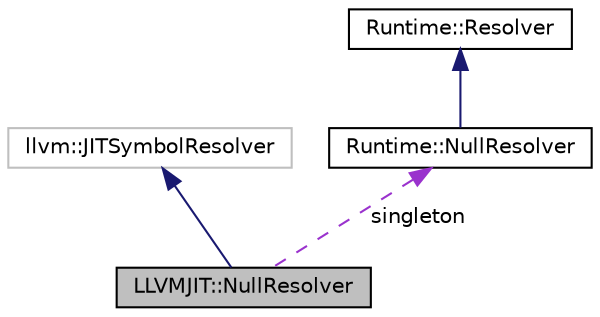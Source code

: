 digraph "LLVMJIT::NullResolver"
{
  edge [fontname="Helvetica",fontsize="10",labelfontname="Helvetica",labelfontsize="10"];
  node [fontname="Helvetica",fontsize="10",shape=record];
  Node2 [label="LLVMJIT::NullResolver",height=0.2,width=0.4,color="black", fillcolor="grey75", style="filled", fontcolor="black"];
  Node3 -> Node2 [dir="back",color="midnightblue",fontsize="10",style="solid"];
  Node3 [label="llvm::JITSymbolResolver",height=0.2,width=0.4,color="grey75", fillcolor="white", style="filled"];
  Node4 -> Node2 [dir="back",color="darkorchid3",fontsize="10",style="dashed",label=" singleton" ];
  Node4 [label="Runtime::NullResolver",height=0.2,width=0.4,color="black", fillcolor="white", style="filled",URL="$struct_runtime_1_1_null_resolver.html"];
  Node5 -> Node4 [dir="back",color="midnightblue",fontsize="10",style="solid"];
  Node5 [label="Runtime::Resolver",height=0.2,width=0.4,color="black", fillcolor="white", style="filled",URL="$struct_runtime_1_1_resolver.html"];
}
